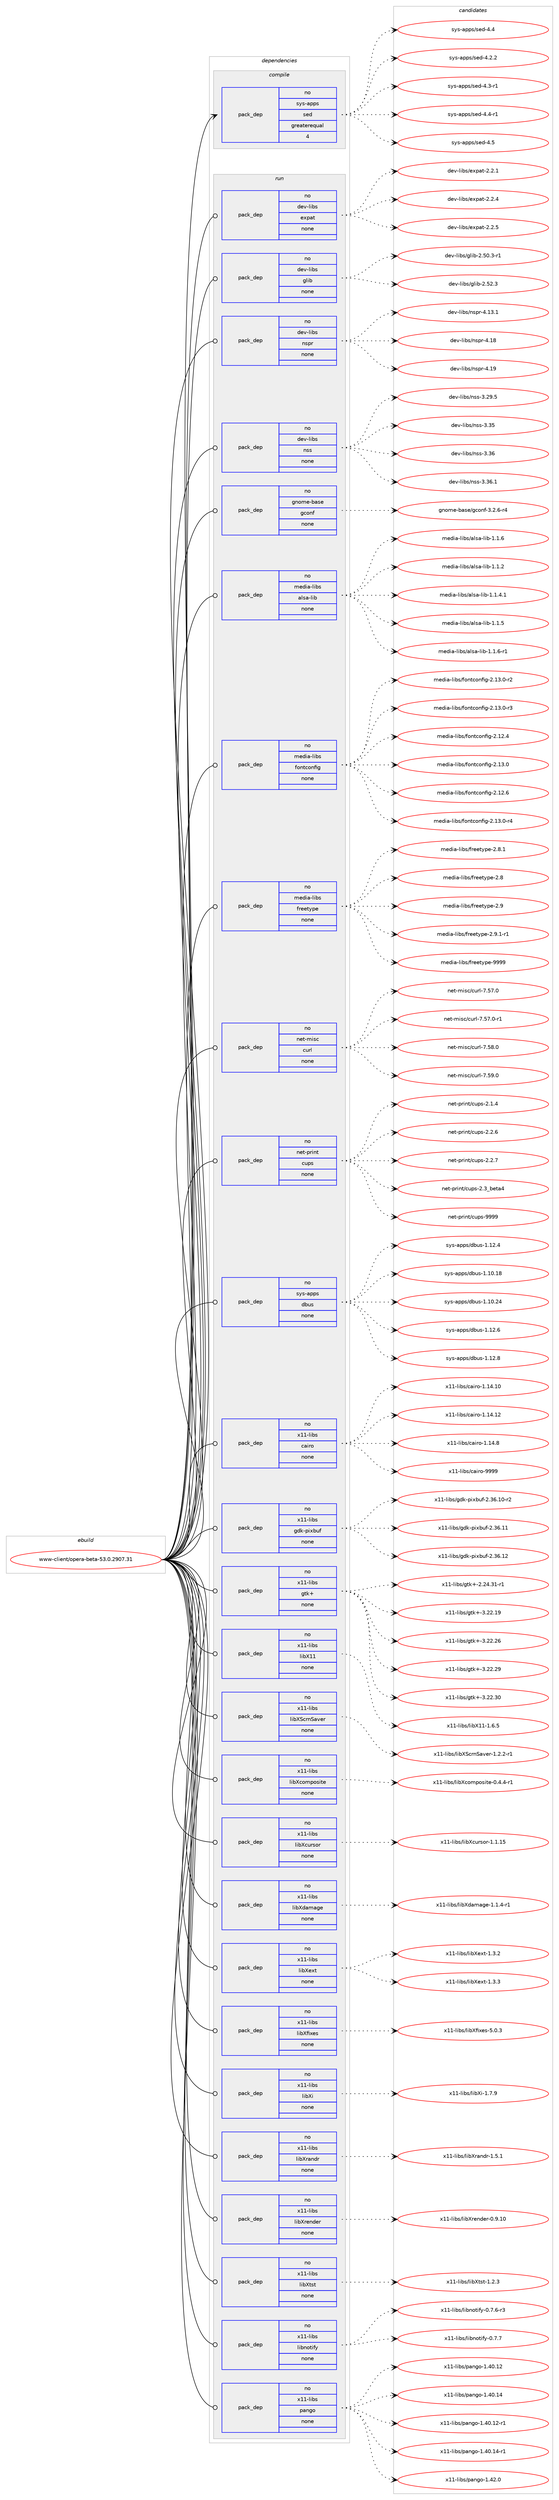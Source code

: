 digraph prolog {

# *************
# Graph options
# *************

newrank=true;
concentrate=true;
compound=true;
graph [rankdir=LR,fontname=Helvetica,fontsize=10,ranksep=1.5];#, ranksep=2.5, nodesep=0.2];
edge  [arrowhead=vee];
node  [fontname=Helvetica,fontsize=10];

# **********
# The ebuild
# **********

subgraph cluster_leftcol {
color=gray;
rank=same;
label=<<i>ebuild</i>>;
id [label="www-client/opera-beta-53.0.2907.31", color=red, width=4, href="../www-client/opera-beta-53.0.2907.31.svg"];
}

# ****************
# The dependencies
# ****************

subgraph cluster_midcol {
color=gray;
label=<<i>dependencies</i>>;
subgraph cluster_compile {
fillcolor="#eeeeee";
style=filled;
label=<<i>compile</i>>;
subgraph pack8618 {
dependency9726 [label=<<TABLE BORDER="0" CELLBORDER="1" CELLSPACING="0" CELLPADDING="4" WIDTH="220"><TR><TD ROWSPAN="6" CELLPADDING="30">pack_dep</TD></TR><TR><TD WIDTH="110">no</TD></TR><TR><TD>sys-apps</TD></TR><TR><TD>sed</TD></TR><TR><TD>greaterequal</TD></TR><TR><TD>4</TD></TR></TABLE>>, shape=none, color=blue];
}
id:e -> dependency9726:w [weight=20,style="solid",arrowhead="vee"];
}
subgraph cluster_compileandrun {
fillcolor="#eeeeee";
style=filled;
label=<<i>compile and run</i>>;
}
subgraph cluster_run {
fillcolor="#eeeeee";
style=filled;
label=<<i>run</i>>;
subgraph pack8619 {
dependency9727 [label=<<TABLE BORDER="0" CELLBORDER="1" CELLSPACING="0" CELLPADDING="4" WIDTH="220"><TR><TD ROWSPAN="6" CELLPADDING="30">pack_dep</TD></TR><TR><TD WIDTH="110">no</TD></TR><TR><TD>dev-libs</TD></TR><TR><TD>expat</TD></TR><TR><TD>none</TD></TR><TR><TD></TD></TR></TABLE>>, shape=none, color=blue];
}
id:e -> dependency9727:w [weight=20,style="solid",arrowhead="odot"];
subgraph pack8620 {
dependency9728 [label=<<TABLE BORDER="0" CELLBORDER="1" CELLSPACING="0" CELLPADDING="4" WIDTH="220"><TR><TD ROWSPAN="6" CELLPADDING="30">pack_dep</TD></TR><TR><TD WIDTH="110">no</TD></TR><TR><TD>dev-libs</TD></TR><TR><TD>glib</TD></TR><TR><TD>none</TD></TR><TR><TD></TD></TR></TABLE>>, shape=none, color=blue];
}
id:e -> dependency9728:w [weight=20,style="solid",arrowhead="odot"];
subgraph pack8621 {
dependency9729 [label=<<TABLE BORDER="0" CELLBORDER="1" CELLSPACING="0" CELLPADDING="4" WIDTH="220"><TR><TD ROWSPAN="6" CELLPADDING="30">pack_dep</TD></TR><TR><TD WIDTH="110">no</TD></TR><TR><TD>dev-libs</TD></TR><TR><TD>nspr</TD></TR><TR><TD>none</TD></TR><TR><TD></TD></TR></TABLE>>, shape=none, color=blue];
}
id:e -> dependency9729:w [weight=20,style="solid",arrowhead="odot"];
subgraph pack8622 {
dependency9730 [label=<<TABLE BORDER="0" CELLBORDER="1" CELLSPACING="0" CELLPADDING="4" WIDTH="220"><TR><TD ROWSPAN="6" CELLPADDING="30">pack_dep</TD></TR><TR><TD WIDTH="110">no</TD></TR><TR><TD>dev-libs</TD></TR><TR><TD>nss</TD></TR><TR><TD>none</TD></TR><TR><TD></TD></TR></TABLE>>, shape=none, color=blue];
}
id:e -> dependency9730:w [weight=20,style="solid",arrowhead="odot"];
subgraph pack8623 {
dependency9731 [label=<<TABLE BORDER="0" CELLBORDER="1" CELLSPACING="0" CELLPADDING="4" WIDTH="220"><TR><TD ROWSPAN="6" CELLPADDING="30">pack_dep</TD></TR><TR><TD WIDTH="110">no</TD></TR><TR><TD>gnome-base</TD></TR><TR><TD>gconf</TD></TR><TR><TD>none</TD></TR><TR><TD></TD></TR></TABLE>>, shape=none, color=blue];
}
id:e -> dependency9731:w [weight=20,style="solid",arrowhead="odot"];
subgraph pack8624 {
dependency9732 [label=<<TABLE BORDER="0" CELLBORDER="1" CELLSPACING="0" CELLPADDING="4" WIDTH="220"><TR><TD ROWSPAN="6" CELLPADDING="30">pack_dep</TD></TR><TR><TD WIDTH="110">no</TD></TR><TR><TD>media-libs</TD></TR><TR><TD>alsa-lib</TD></TR><TR><TD>none</TD></TR><TR><TD></TD></TR></TABLE>>, shape=none, color=blue];
}
id:e -> dependency9732:w [weight=20,style="solid",arrowhead="odot"];
subgraph pack8625 {
dependency9733 [label=<<TABLE BORDER="0" CELLBORDER="1" CELLSPACING="0" CELLPADDING="4" WIDTH="220"><TR><TD ROWSPAN="6" CELLPADDING="30">pack_dep</TD></TR><TR><TD WIDTH="110">no</TD></TR><TR><TD>media-libs</TD></TR><TR><TD>fontconfig</TD></TR><TR><TD>none</TD></TR><TR><TD></TD></TR></TABLE>>, shape=none, color=blue];
}
id:e -> dependency9733:w [weight=20,style="solid",arrowhead="odot"];
subgraph pack8626 {
dependency9734 [label=<<TABLE BORDER="0" CELLBORDER="1" CELLSPACING="0" CELLPADDING="4" WIDTH="220"><TR><TD ROWSPAN="6" CELLPADDING="30">pack_dep</TD></TR><TR><TD WIDTH="110">no</TD></TR><TR><TD>media-libs</TD></TR><TR><TD>freetype</TD></TR><TR><TD>none</TD></TR><TR><TD></TD></TR></TABLE>>, shape=none, color=blue];
}
id:e -> dependency9734:w [weight=20,style="solid",arrowhead="odot"];
subgraph pack8627 {
dependency9735 [label=<<TABLE BORDER="0" CELLBORDER="1" CELLSPACING="0" CELLPADDING="4" WIDTH="220"><TR><TD ROWSPAN="6" CELLPADDING="30">pack_dep</TD></TR><TR><TD WIDTH="110">no</TD></TR><TR><TD>net-misc</TD></TR><TR><TD>curl</TD></TR><TR><TD>none</TD></TR><TR><TD></TD></TR></TABLE>>, shape=none, color=blue];
}
id:e -> dependency9735:w [weight=20,style="solid",arrowhead="odot"];
subgraph pack8628 {
dependency9736 [label=<<TABLE BORDER="0" CELLBORDER="1" CELLSPACING="0" CELLPADDING="4" WIDTH="220"><TR><TD ROWSPAN="6" CELLPADDING="30">pack_dep</TD></TR><TR><TD WIDTH="110">no</TD></TR><TR><TD>net-print</TD></TR><TR><TD>cups</TD></TR><TR><TD>none</TD></TR><TR><TD></TD></TR></TABLE>>, shape=none, color=blue];
}
id:e -> dependency9736:w [weight=20,style="solid",arrowhead="odot"];
subgraph pack8629 {
dependency9737 [label=<<TABLE BORDER="0" CELLBORDER="1" CELLSPACING="0" CELLPADDING="4" WIDTH="220"><TR><TD ROWSPAN="6" CELLPADDING="30">pack_dep</TD></TR><TR><TD WIDTH="110">no</TD></TR><TR><TD>sys-apps</TD></TR><TR><TD>dbus</TD></TR><TR><TD>none</TD></TR><TR><TD></TD></TR></TABLE>>, shape=none, color=blue];
}
id:e -> dependency9737:w [weight=20,style="solid",arrowhead="odot"];
subgraph pack8630 {
dependency9738 [label=<<TABLE BORDER="0" CELLBORDER="1" CELLSPACING="0" CELLPADDING="4" WIDTH="220"><TR><TD ROWSPAN="6" CELLPADDING="30">pack_dep</TD></TR><TR><TD WIDTH="110">no</TD></TR><TR><TD>x11-libs</TD></TR><TR><TD>cairo</TD></TR><TR><TD>none</TD></TR><TR><TD></TD></TR></TABLE>>, shape=none, color=blue];
}
id:e -> dependency9738:w [weight=20,style="solid",arrowhead="odot"];
subgraph pack8631 {
dependency9739 [label=<<TABLE BORDER="0" CELLBORDER="1" CELLSPACING="0" CELLPADDING="4" WIDTH="220"><TR><TD ROWSPAN="6" CELLPADDING="30">pack_dep</TD></TR><TR><TD WIDTH="110">no</TD></TR><TR><TD>x11-libs</TD></TR><TR><TD>gdk-pixbuf</TD></TR><TR><TD>none</TD></TR><TR><TD></TD></TR></TABLE>>, shape=none, color=blue];
}
id:e -> dependency9739:w [weight=20,style="solid",arrowhead="odot"];
subgraph pack8632 {
dependency9740 [label=<<TABLE BORDER="0" CELLBORDER="1" CELLSPACING="0" CELLPADDING="4" WIDTH="220"><TR><TD ROWSPAN="6" CELLPADDING="30">pack_dep</TD></TR><TR><TD WIDTH="110">no</TD></TR><TR><TD>x11-libs</TD></TR><TR><TD>gtk+</TD></TR><TR><TD>none</TD></TR><TR><TD></TD></TR></TABLE>>, shape=none, color=blue];
}
id:e -> dependency9740:w [weight=20,style="solid",arrowhead="odot"];
subgraph pack8633 {
dependency9741 [label=<<TABLE BORDER="0" CELLBORDER="1" CELLSPACING="0" CELLPADDING="4" WIDTH="220"><TR><TD ROWSPAN="6" CELLPADDING="30">pack_dep</TD></TR><TR><TD WIDTH="110">no</TD></TR><TR><TD>x11-libs</TD></TR><TR><TD>libX11</TD></TR><TR><TD>none</TD></TR><TR><TD></TD></TR></TABLE>>, shape=none, color=blue];
}
id:e -> dependency9741:w [weight=20,style="solid",arrowhead="odot"];
subgraph pack8634 {
dependency9742 [label=<<TABLE BORDER="0" CELLBORDER="1" CELLSPACING="0" CELLPADDING="4" WIDTH="220"><TR><TD ROWSPAN="6" CELLPADDING="30">pack_dep</TD></TR><TR><TD WIDTH="110">no</TD></TR><TR><TD>x11-libs</TD></TR><TR><TD>libXScrnSaver</TD></TR><TR><TD>none</TD></TR><TR><TD></TD></TR></TABLE>>, shape=none, color=blue];
}
id:e -> dependency9742:w [weight=20,style="solid",arrowhead="odot"];
subgraph pack8635 {
dependency9743 [label=<<TABLE BORDER="0" CELLBORDER="1" CELLSPACING="0" CELLPADDING="4" WIDTH="220"><TR><TD ROWSPAN="6" CELLPADDING="30">pack_dep</TD></TR><TR><TD WIDTH="110">no</TD></TR><TR><TD>x11-libs</TD></TR><TR><TD>libXcomposite</TD></TR><TR><TD>none</TD></TR><TR><TD></TD></TR></TABLE>>, shape=none, color=blue];
}
id:e -> dependency9743:w [weight=20,style="solid",arrowhead="odot"];
subgraph pack8636 {
dependency9744 [label=<<TABLE BORDER="0" CELLBORDER="1" CELLSPACING="0" CELLPADDING="4" WIDTH="220"><TR><TD ROWSPAN="6" CELLPADDING="30">pack_dep</TD></TR><TR><TD WIDTH="110">no</TD></TR><TR><TD>x11-libs</TD></TR><TR><TD>libXcursor</TD></TR><TR><TD>none</TD></TR><TR><TD></TD></TR></TABLE>>, shape=none, color=blue];
}
id:e -> dependency9744:w [weight=20,style="solid",arrowhead="odot"];
subgraph pack8637 {
dependency9745 [label=<<TABLE BORDER="0" CELLBORDER="1" CELLSPACING="0" CELLPADDING="4" WIDTH="220"><TR><TD ROWSPAN="6" CELLPADDING="30">pack_dep</TD></TR><TR><TD WIDTH="110">no</TD></TR><TR><TD>x11-libs</TD></TR><TR><TD>libXdamage</TD></TR><TR><TD>none</TD></TR><TR><TD></TD></TR></TABLE>>, shape=none, color=blue];
}
id:e -> dependency9745:w [weight=20,style="solid",arrowhead="odot"];
subgraph pack8638 {
dependency9746 [label=<<TABLE BORDER="0" CELLBORDER="1" CELLSPACING="0" CELLPADDING="4" WIDTH="220"><TR><TD ROWSPAN="6" CELLPADDING="30">pack_dep</TD></TR><TR><TD WIDTH="110">no</TD></TR><TR><TD>x11-libs</TD></TR><TR><TD>libXext</TD></TR><TR><TD>none</TD></TR><TR><TD></TD></TR></TABLE>>, shape=none, color=blue];
}
id:e -> dependency9746:w [weight=20,style="solid",arrowhead="odot"];
subgraph pack8639 {
dependency9747 [label=<<TABLE BORDER="0" CELLBORDER="1" CELLSPACING="0" CELLPADDING="4" WIDTH="220"><TR><TD ROWSPAN="6" CELLPADDING="30">pack_dep</TD></TR><TR><TD WIDTH="110">no</TD></TR><TR><TD>x11-libs</TD></TR><TR><TD>libXfixes</TD></TR><TR><TD>none</TD></TR><TR><TD></TD></TR></TABLE>>, shape=none, color=blue];
}
id:e -> dependency9747:w [weight=20,style="solid",arrowhead="odot"];
subgraph pack8640 {
dependency9748 [label=<<TABLE BORDER="0" CELLBORDER="1" CELLSPACING="0" CELLPADDING="4" WIDTH="220"><TR><TD ROWSPAN="6" CELLPADDING="30">pack_dep</TD></TR><TR><TD WIDTH="110">no</TD></TR><TR><TD>x11-libs</TD></TR><TR><TD>libXi</TD></TR><TR><TD>none</TD></TR><TR><TD></TD></TR></TABLE>>, shape=none, color=blue];
}
id:e -> dependency9748:w [weight=20,style="solid",arrowhead="odot"];
subgraph pack8641 {
dependency9749 [label=<<TABLE BORDER="0" CELLBORDER="1" CELLSPACING="0" CELLPADDING="4" WIDTH="220"><TR><TD ROWSPAN="6" CELLPADDING="30">pack_dep</TD></TR><TR><TD WIDTH="110">no</TD></TR><TR><TD>x11-libs</TD></TR><TR><TD>libXrandr</TD></TR><TR><TD>none</TD></TR><TR><TD></TD></TR></TABLE>>, shape=none, color=blue];
}
id:e -> dependency9749:w [weight=20,style="solid",arrowhead="odot"];
subgraph pack8642 {
dependency9750 [label=<<TABLE BORDER="0" CELLBORDER="1" CELLSPACING="0" CELLPADDING="4" WIDTH="220"><TR><TD ROWSPAN="6" CELLPADDING="30">pack_dep</TD></TR><TR><TD WIDTH="110">no</TD></TR><TR><TD>x11-libs</TD></TR><TR><TD>libXrender</TD></TR><TR><TD>none</TD></TR><TR><TD></TD></TR></TABLE>>, shape=none, color=blue];
}
id:e -> dependency9750:w [weight=20,style="solid",arrowhead="odot"];
subgraph pack8643 {
dependency9751 [label=<<TABLE BORDER="0" CELLBORDER="1" CELLSPACING="0" CELLPADDING="4" WIDTH="220"><TR><TD ROWSPAN="6" CELLPADDING="30">pack_dep</TD></TR><TR><TD WIDTH="110">no</TD></TR><TR><TD>x11-libs</TD></TR><TR><TD>libXtst</TD></TR><TR><TD>none</TD></TR><TR><TD></TD></TR></TABLE>>, shape=none, color=blue];
}
id:e -> dependency9751:w [weight=20,style="solid",arrowhead="odot"];
subgraph pack8644 {
dependency9752 [label=<<TABLE BORDER="0" CELLBORDER="1" CELLSPACING="0" CELLPADDING="4" WIDTH="220"><TR><TD ROWSPAN="6" CELLPADDING="30">pack_dep</TD></TR><TR><TD WIDTH="110">no</TD></TR><TR><TD>x11-libs</TD></TR><TR><TD>libnotify</TD></TR><TR><TD>none</TD></TR><TR><TD></TD></TR></TABLE>>, shape=none, color=blue];
}
id:e -> dependency9752:w [weight=20,style="solid",arrowhead="odot"];
subgraph pack8645 {
dependency9753 [label=<<TABLE BORDER="0" CELLBORDER="1" CELLSPACING="0" CELLPADDING="4" WIDTH="220"><TR><TD ROWSPAN="6" CELLPADDING="30">pack_dep</TD></TR><TR><TD WIDTH="110">no</TD></TR><TR><TD>x11-libs</TD></TR><TR><TD>pango</TD></TR><TR><TD>none</TD></TR><TR><TD></TD></TR></TABLE>>, shape=none, color=blue];
}
id:e -> dependency9753:w [weight=20,style="solid",arrowhead="odot"];
}
}

# **************
# The candidates
# **************

subgraph cluster_choices {
rank=same;
color=gray;
label=<<i>candidates</i>>;

subgraph choice8618 {
color=black;
nodesep=1;
choice11512111545971121121154711510110045524652 [label="sys-apps/sed-4.4", color=red, width=4,href="../sys-apps/sed-4.4.svg"];
choice115121115459711211211547115101100455246504650 [label="sys-apps/sed-4.2.2", color=red, width=4,href="../sys-apps/sed-4.2.2.svg"];
choice115121115459711211211547115101100455246514511449 [label="sys-apps/sed-4.3-r1", color=red, width=4,href="../sys-apps/sed-4.3-r1.svg"];
choice115121115459711211211547115101100455246524511449 [label="sys-apps/sed-4.4-r1", color=red, width=4,href="../sys-apps/sed-4.4-r1.svg"];
choice11512111545971121121154711510110045524653 [label="sys-apps/sed-4.5", color=red, width=4,href="../sys-apps/sed-4.5.svg"];
dependency9726:e -> choice11512111545971121121154711510110045524652:w [style=dotted,weight="100"];
dependency9726:e -> choice115121115459711211211547115101100455246504650:w [style=dotted,weight="100"];
dependency9726:e -> choice115121115459711211211547115101100455246514511449:w [style=dotted,weight="100"];
dependency9726:e -> choice115121115459711211211547115101100455246524511449:w [style=dotted,weight="100"];
dependency9726:e -> choice11512111545971121121154711510110045524653:w [style=dotted,weight="100"];
}
subgraph choice8619 {
color=black;
nodesep=1;
choice10010111845108105981154710112011297116455046504649 [label="dev-libs/expat-2.2.1", color=red, width=4,href="../dev-libs/expat-2.2.1.svg"];
choice10010111845108105981154710112011297116455046504652 [label="dev-libs/expat-2.2.4", color=red, width=4,href="../dev-libs/expat-2.2.4.svg"];
choice10010111845108105981154710112011297116455046504653 [label="dev-libs/expat-2.2.5", color=red, width=4,href="../dev-libs/expat-2.2.5.svg"];
dependency9727:e -> choice10010111845108105981154710112011297116455046504649:w [style=dotted,weight="100"];
dependency9727:e -> choice10010111845108105981154710112011297116455046504652:w [style=dotted,weight="100"];
dependency9727:e -> choice10010111845108105981154710112011297116455046504653:w [style=dotted,weight="100"];
}
subgraph choice8620 {
color=black;
nodesep=1;
choice10010111845108105981154710310810598455046534846514511449 [label="dev-libs/glib-2.50.3-r1", color=red, width=4,href="../dev-libs/glib-2.50.3-r1.svg"];
choice1001011184510810598115471031081059845504653504651 [label="dev-libs/glib-2.52.3", color=red, width=4,href="../dev-libs/glib-2.52.3.svg"];
dependency9728:e -> choice10010111845108105981154710310810598455046534846514511449:w [style=dotted,weight="100"];
dependency9728:e -> choice1001011184510810598115471031081059845504653504651:w [style=dotted,weight="100"];
}
subgraph choice8621 {
color=black;
nodesep=1;
choice10010111845108105981154711011511211445524649514649 [label="dev-libs/nspr-4.13.1", color=red, width=4,href="../dev-libs/nspr-4.13.1.svg"];
choice1001011184510810598115471101151121144552464956 [label="dev-libs/nspr-4.18", color=red, width=4,href="../dev-libs/nspr-4.18.svg"];
choice1001011184510810598115471101151121144552464957 [label="dev-libs/nspr-4.19", color=red, width=4,href="../dev-libs/nspr-4.19.svg"];
dependency9729:e -> choice10010111845108105981154711011511211445524649514649:w [style=dotted,weight="100"];
dependency9729:e -> choice1001011184510810598115471101151121144552464956:w [style=dotted,weight="100"];
dependency9729:e -> choice1001011184510810598115471101151121144552464957:w [style=dotted,weight="100"];
}
subgraph choice8622 {
color=black;
nodesep=1;
choice10010111845108105981154711011511545514650574653 [label="dev-libs/nss-3.29.5", color=red, width=4,href="../dev-libs/nss-3.29.5.svg"];
choice1001011184510810598115471101151154551465153 [label="dev-libs/nss-3.35", color=red, width=4,href="../dev-libs/nss-3.35.svg"];
choice1001011184510810598115471101151154551465154 [label="dev-libs/nss-3.36", color=red, width=4,href="../dev-libs/nss-3.36.svg"];
choice10010111845108105981154711011511545514651544649 [label="dev-libs/nss-3.36.1", color=red, width=4,href="../dev-libs/nss-3.36.1.svg"];
dependency9730:e -> choice10010111845108105981154711011511545514650574653:w [style=dotted,weight="100"];
dependency9730:e -> choice1001011184510810598115471101151154551465153:w [style=dotted,weight="100"];
dependency9730:e -> choice1001011184510810598115471101151154551465154:w [style=dotted,weight="100"];
dependency9730:e -> choice10010111845108105981154711011511545514651544649:w [style=dotted,weight="100"];
}
subgraph choice8623 {
color=black;
nodesep=1;
choice10311011110910145989711510147103991111101024551465046544511452 [label="gnome-base/gconf-3.2.6-r4", color=red, width=4,href="../gnome-base/gconf-3.2.6-r4.svg"];
dependency9731:e -> choice10311011110910145989711510147103991111101024551465046544511452:w [style=dotted,weight="100"];
}
subgraph choice8624 {
color=black;
nodesep=1;
choice1091011001059745108105981154797108115974510810598454946494654 [label="media-libs/alsa-lib-1.1.6", color=red, width=4,href="../media-libs/alsa-lib-1.1.6.svg"];
choice1091011001059745108105981154797108115974510810598454946494650 [label="media-libs/alsa-lib-1.1.2", color=red, width=4,href="../media-libs/alsa-lib-1.1.2.svg"];
choice10910110010597451081059811547971081159745108105984549464946524649 [label="media-libs/alsa-lib-1.1.4.1", color=red, width=4,href="../media-libs/alsa-lib-1.1.4.1.svg"];
choice1091011001059745108105981154797108115974510810598454946494653 [label="media-libs/alsa-lib-1.1.5", color=red, width=4,href="../media-libs/alsa-lib-1.1.5.svg"];
choice10910110010597451081059811547971081159745108105984549464946544511449 [label="media-libs/alsa-lib-1.1.6-r1", color=red, width=4,href="../media-libs/alsa-lib-1.1.6-r1.svg"];
dependency9732:e -> choice1091011001059745108105981154797108115974510810598454946494654:w [style=dotted,weight="100"];
dependency9732:e -> choice1091011001059745108105981154797108115974510810598454946494650:w [style=dotted,weight="100"];
dependency9732:e -> choice10910110010597451081059811547971081159745108105984549464946524649:w [style=dotted,weight="100"];
dependency9732:e -> choice1091011001059745108105981154797108115974510810598454946494653:w [style=dotted,weight="100"];
dependency9732:e -> choice10910110010597451081059811547971081159745108105984549464946544511449:w [style=dotted,weight="100"];
}
subgraph choice8625 {
color=black;
nodesep=1;
choice1091011001059745108105981154710211111011699111110102105103455046495146484511450 [label="media-libs/fontconfig-2.13.0-r2", color=red, width=4,href="../media-libs/fontconfig-2.13.0-r2.svg"];
choice1091011001059745108105981154710211111011699111110102105103455046495146484511451 [label="media-libs/fontconfig-2.13.0-r3", color=red, width=4,href="../media-libs/fontconfig-2.13.0-r3.svg"];
choice109101100105974510810598115471021111101169911111010210510345504649504652 [label="media-libs/fontconfig-2.12.4", color=red, width=4,href="../media-libs/fontconfig-2.12.4.svg"];
choice109101100105974510810598115471021111101169911111010210510345504649514648 [label="media-libs/fontconfig-2.13.0", color=red, width=4,href="../media-libs/fontconfig-2.13.0.svg"];
choice109101100105974510810598115471021111101169911111010210510345504649504654 [label="media-libs/fontconfig-2.12.6", color=red, width=4,href="../media-libs/fontconfig-2.12.6.svg"];
choice1091011001059745108105981154710211111011699111110102105103455046495146484511452 [label="media-libs/fontconfig-2.13.0-r4", color=red, width=4,href="../media-libs/fontconfig-2.13.0-r4.svg"];
dependency9733:e -> choice1091011001059745108105981154710211111011699111110102105103455046495146484511450:w [style=dotted,weight="100"];
dependency9733:e -> choice1091011001059745108105981154710211111011699111110102105103455046495146484511451:w [style=dotted,weight="100"];
dependency9733:e -> choice109101100105974510810598115471021111101169911111010210510345504649504652:w [style=dotted,weight="100"];
dependency9733:e -> choice109101100105974510810598115471021111101169911111010210510345504649514648:w [style=dotted,weight="100"];
dependency9733:e -> choice109101100105974510810598115471021111101169911111010210510345504649504654:w [style=dotted,weight="100"];
dependency9733:e -> choice1091011001059745108105981154710211111011699111110102105103455046495146484511452:w [style=dotted,weight="100"];
}
subgraph choice8626 {
color=black;
nodesep=1;
choice10910110010597451081059811547102114101101116121112101455046564649 [label="media-libs/freetype-2.8.1", color=red, width=4,href="../media-libs/freetype-2.8.1.svg"];
choice1091011001059745108105981154710211410110111612111210145504656 [label="media-libs/freetype-2.8", color=red, width=4,href="../media-libs/freetype-2.8.svg"];
choice1091011001059745108105981154710211410110111612111210145504657 [label="media-libs/freetype-2.9", color=red, width=4,href="../media-libs/freetype-2.9.svg"];
choice109101100105974510810598115471021141011011161211121014550465746494511449 [label="media-libs/freetype-2.9.1-r1", color=red, width=4,href="../media-libs/freetype-2.9.1-r1.svg"];
choice109101100105974510810598115471021141011011161211121014557575757 [label="media-libs/freetype-9999", color=red, width=4,href="../media-libs/freetype-9999.svg"];
dependency9734:e -> choice10910110010597451081059811547102114101101116121112101455046564649:w [style=dotted,weight="100"];
dependency9734:e -> choice1091011001059745108105981154710211410110111612111210145504656:w [style=dotted,weight="100"];
dependency9734:e -> choice1091011001059745108105981154710211410110111612111210145504657:w [style=dotted,weight="100"];
dependency9734:e -> choice109101100105974510810598115471021141011011161211121014550465746494511449:w [style=dotted,weight="100"];
dependency9734:e -> choice109101100105974510810598115471021141011011161211121014557575757:w [style=dotted,weight="100"];
}
subgraph choice8627 {
color=black;
nodesep=1;
choice1101011164510910511599479911711410845554653554648 [label="net-misc/curl-7.57.0", color=red, width=4,href="../net-misc/curl-7.57.0.svg"];
choice11010111645109105115994799117114108455546535546484511449 [label="net-misc/curl-7.57.0-r1", color=red, width=4,href="../net-misc/curl-7.57.0-r1.svg"];
choice1101011164510910511599479911711410845554653564648 [label="net-misc/curl-7.58.0", color=red, width=4,href="../net-misc/curl-7.58.0.svg"];
choice1101011164510910511599479911711410845554653574648 [label="net-misc/curl-7.59.0", color=red, width=4,href="../net-misc/curl-7.59.0.svg"];
dependency9735:e -> choice1101011164510910511599479911711410845554653554648:w [style=dotted,weight="100"];
dependency9735:e -> choice11010111645109105115994799117114108455546535546484511449:w [style=dotted,weight="100"];
dependency9735:e -> choice1101011164510910511599479911711410845554653564648:w [style=dotted,weight="100"];
dependency9735:e -> choice1101011164510910511599479911711410845554653574648:w [style=dotted,weight="100"];
}
subgraph choice8628 {
color=black;
nodesep=1;
choice110101116451121141051101164799117112115455046494652 [label="net-print/cups-2.1.4", color=red, width=4,href="../net-print/cups-2.1.4.svg"];
choice110101116451121141051101164799117112115455046504654 [label="net-print/cups-2.2.6", color=red, width=4,href="../net-print/cups-2.2.6.svg"];
choice110101116451121141051101164799117112115455046504655 [label="net-print/cups-2.2.7", color=red, width=4,href="../net-print/cups-2.2.7.svg"];
choice1101011164511211410511011647991171121154550465195981011169752 [label="net-print/cups-2.3_beta4", color=red, width=4,href="../net-print/cups-2.3_beta4.svg"];
choice1101011164511211410511011647991171121154557575757 [label="net-print/cups-9999", color=red, width=4,href="../net-print/cups-9999.svg"];
dependency9736:e -> choice110101116451121141051101164799117112115455046494652:w [style=dotted,weight="100"];
dependency9736:e -> choice110101116451121141051101164799117112115455046504654:w [style=dotted,weight="100"];
dependency9736:e -> choice110101116451121141051101164799117112115455046504655:w [style=dotted,weight="100"];
dependency9736:e -> choice1101011164511211410511011647991171121154550465195981011169752:w [style=dotted,weight="100"];
dependency9736:e -> choice1101011164511211410511011647991171121154557575757:w [style=dotted,weight="100"];
}
subgraph choice8629 {
color=black;
nodesep=1;
choice1151211154597112112115471009811711545494649504652 [label="sys-apps/dbus-1.12.4", color=red, width=4,href="../sys-apps/dbus-1.12.4.svg"];
choice115121115459711211211547100981171154549464948464956 [label="sys-apps/dbus-1.10.18", color=red, width=4,href="../sys-apps/dbus-1.10.18.svg"];
choice115121115459711211211547100981171154549464948465052 [label="sys-apps/dbus-1.10.24", color=red, width=4,href="../sys-apps/dbus-1.10.24.svg"];
choice1151211154597112112115471009811711545494649504654 [label="sys-apps/dbus-1.12.6", color=red, width=4,href="../sys-apps/dbus-1.12.6.svg"];
choice1151211154597112112115471009811711545494649504656 [label="sys-apps/dbus-1.12.8", color=red, width=4,href="../sys-apps/dbus-1.12.8.svg"];
dependency9737:e -> choice1151211154597112112115471009811711545494649504652:w [style=dotted,weight="100"];
dependency9737:e -> choice115121115459711211211547100981171154549464948464956:w [style=dotted,weight="100"];
dependency9737:e -> choice115121115459711211211547100981171154549464948465052:w [style=dotted,weight="100"];
dependency9737:e -> choice1151211154597112112115471009811711545494649504654:w [style=dotted,weight="100"];
dependency9737:e -> choice1151211154597112112115471009811711545494649504656:w [style=dotted,weight="100"];
}
subgraph choice8630 {
color=black;
nodesep=1;
choice120494945108105981154799971051141114549464952464948 [label="x11-libs/cairo-1.14.10", color=red, width=4,href="../x11-libs/cairo-1.14.10.svg"];
choice120494945108105981154799971051141114549464952464950 [label="x11-libs/cairo-1.14.12", color=red, width=4,href="../x11-libs/cairo-1.14.12.svg"];
choice1204949451081059811547999710511411145494649524656 [label="x11-libs/cairo-1.14.8", color=red, width=4,href="../x11-libs/cairo-1.14.8.svg"];
choice120494945108105981154799971051141114557575757 [label="x11-libs/cairo-9999", color=red, width=4,href="../x11-libs/cairo-9999.svg"];
dependency9738:e -> choice120494945108105981154799971051141114549464952464948:w [style=dotted,weight="100"];
dependency9738:e -> choice120494945108105981154799971051141114549464952464950:w [style=dotted,weight="100"];
dependency9738:e -> choice1204949451081059811547999710511411145494649524656:w [style=dotted,weight="100"];
dependency9738:e -> choice120494945108105981154799971051141114557575757:w [style=dotted,weight="100"];
}
subgraph choice8631 {
color=black;
nodesep=1;
choice1204949451081059811547103100107451121051209811710245504651544649484511450 [label="x11-libs/gdk-pixbuf-2.36.10-r2", color=red, width=4,href="../x11-libs/gdk-pixbuf-2.36.10-r2.svg"];
choice120494945108105981154710310010745112105120981171024550465154464949 [label="x11-libs/gdk-pixbuf-2.36.11", color=red, width=4,href="../x11-libs/gdk-pixbuf-2.36.11.svg"];
choice120494945108105981154710310010745112105120981171024550465154464950 [label="x11-libs/gdk-pixbuf-2.36.12", color=red, width=4,href="../x11-libs/gdk-pixbuf-2.36.12.svg"];
dependency9739:e -> choice1204949451081059811547103100107451121051209811710245504651544649484511450:w [style=dotted,weight="100"];
dependency9739:e -> choice120494945108105981154710310010745112105120981171024550465154464949:w [style=dotted,weight="100"];
dependency9739:e -> choice120494945108105981154710310010745112105120981171024550465154464950:w [style=dotted,weight="100"];
}
subgraph choice8632 {
color=black;
nodesep=1;
choice12049494510810598115471031161074345504650524651494511449 [label="x11-libs/gtk+-2.24.31-r1", color=red, width=4,href="../x11-libs/gtk+-2.24.31-r1.svg"];
choice1204949451081059811547103116107434551465050464957 [label="x11-libs/gtk+-3.22.19", color=red, width=4,href="../x11-libs/gtk+-3.22.19.svg"];
choice1204949451081059811547103116107434551465050465054 [label="x11-libs/gtk+-3.22.26", color=red, width=4,href="../x11-libs/gtk+-3.22.26.svg"];
choice1204949451081059811547103116107434551465050465057 [label="x11-libs/gtk+-3.22.29", color=red, width=4,href="../x11-libs/gtk+-3.22.29.svg"];
choice1204949451081059811547103116107434551465050465148 [label="x11-libs/gtk+-3.22.30", color=red, width=4,href="../x11-libs/gtk+-3.22.30.svg"];
dependency9740:e -> choice12049494510810598115471031161074345504650524651494511449:w [style=dotted,weight="100"];
dependency9740:e -> choice1204949451081059811547103116107434551465050464957:w [style=dotted,weight="100"];
dependency9740:e -> choice1204949451081059811547103116107434551465050465054:w [style=dotted,weight="100"];
dependency9740:e -> choice1204949451081059811547103116107434551465050465057:w [style=dotted,weight="100"];
dependency9740:e -> choice1204949451081059811547103116107434551465050465148:w [style=dotted,weight="100"];
}
subgraph choice8633 {
color=black;
nodesep=1;
choice120494945108105981154710810598884949454946544653 [label="x11-libs/libX11-1.6.5", color=red, width=4,href="../x11-libs/libX11-1.6.5.svg"];
dependency9741:e -> choice120494945108105981154710810598884949454946544653:w [style=dotted,weight="100"];
}
subgraph choice8634 {
color=black;
nodesep=1;
choice12049494510810598115471081059888839911411083971181011144549465046504511449 [label="x11-libs/libXScrnSaver-1.2.2-r1", color=red, width=4,href="../x11-libs/libXScrnSaver-1.2.2-r1.svg"];
dependency9742:e -> choice12049494510810598115471081059888839911411083971181011144549465046504511449:w [style=dotted,weight="100"];
}
subgraph choice8635 {
color=black;
nodesep=1;
choice12049494510810598115471081059888991111091121111151051161014548465246524511449 [label="x11-libs/libXcomposite-0.4.4-r1", color=red, width=4,href="../x11-libs/libXcomposite-0.4.4-r1.svg"];
dependency9743:e -> choice12049494510810598115471081059888991111091121111151051161014548465246524511449:w [style=dotted,weight="100"];
}
subgraph choice8636 {
color=black;
nodesep=1;
choice120494945108105981154710810598889911711411511111445494649464953 [label="x11-libs/libXcursor-1.1.15", color=red, width=4,href="../x11-libs/libXcursor-1.1.15.svg"];
dependency9744:e -> choice120494945108105981154710810598889911711411511111445494649464953:w [style=dotted,weight="100"];
}
subgraph choice8637 {
color=black;
nodesep=1;
choice1204949451081059811547108105988810097109971031014549464946524511449 [label="x11-libs/libXdamage-1.1.4-r1", color=red, width=4,href="../x11-libs/libXdamage-1.1.4-r1.svg"];
dependency9745:e -> choice1204949451081059811547108105988810097109971031014549464946524511449:w [style=dotted,weight="100"];
}
subgraph choice8638 {
color=black;
nodesep=1;
choice12049494510810598115471081059888101120116454946514650 [label="x11-libs/libXext-1.3.2", color=red, width=4,href="../x11-libs/libXext-1.3.2.svg"];
choice12049494510810598115471081059888101120116454946514651 [label="x11-libs/libXext-1.3.3", color=red, width=4,href="../x11-libs/libXext-1.3.3.svg"];
dependency9746:e -> choice12049494510810598115471081059888101120116454946514650:w [style=dotted,weight="100"];
dependency9746:e -> choice12049494510810598115471081059888101120116454946514651:w [style=dotted,weight="100"];
}
subgraph choice8639 {
color=black;
nodesep=1;
choice12049494510810598115471081059888102105120101115455346484651 [label="x11-libs/libXfixes-5.0.3", color=red, width=4,href="../x11-libs/libXfixes-5.0.3.svg"];
dependency9747:e -> choice12049494510810598115471081059888102105120101115455346484651:w [style=dotted,weight="100"];
}
subgraph choice8640 {
color=black;
nodesep=1;
choice12049494510810598115471081059888105454946554657 [label="x11-libs/libXi-1.7.9", color=red, width=4,href="../x11-libs/libXi-1.7.9.svg"];
dependency9748:e -> choice12049494510810598115471081059888105454946554657:w [style=dotted,weight="100"];
}
subgraph choice8641 {
color=black;
nodesep=1;
choice1204949451081059811547108105988811497110100114454946534649 [label="x11-libs/libXrandr-1.5.1", color=red, width=4,href="../x11-libs/libXrandr-1.5.1.svg"];
dependency9749:e -> choice1204949451081059811547108105988811497110100114454946534649:w [style=dotted,weight="100"];
}
subgraph choice8642 {
color=black;
nodesep=1;
choice1204949451081059811547108105988811410111010010111445484657464948 [label="x11-libs/libXrender-0.9.10", color=red, width=4,href="../x11-libs/libXrender-0.9.10.svg"];
dependency9750:e -> choice1204949451081059811547108105988811410111010010111445484657464948:w [style=dotted,weight="100"];
}
subgraph choice8643 {
color=black;
nodesep=1;
choice12049494510810598115471081059888116115116454946504651 [label="x11-libs/libXtst-1.2.3", color=red, width=4,href="../x11-libs/libXtst-1.2.3.svg"];
dependency9751:e -> choice12049494510810598115471081059888116115116454946504651:w [style=dotted,weight="100"];
}
subgraph choice8644 {
color=black;
nodesep=1;
choice1204949451081059811547108105981101111161051021214548465546544511451 [label="x11-libs/libnotify-0.7.6-r3", color=red, width=4,href="../x11-libs/libnotify-0.7.6-r3.svg"];
choice120494945108105981154710810598110111116105102121454846554655 [label="x11-libs/libnotify-0.7.7", color=red, width=4,href="../x11-libs/libnotify-0.7.7.svg"];
dependency9752:e -> choice1204949451081059811547108105981101111161051021214548465546544511451:w [style=dotted,weight="100"];
dependency9752:e -> choice120494945108105981154710810598110111116105102121454846554655:w [style=dotted,weight="100"];
}
subgraph choice8645 {
color=black;
nodesep=1;
choice1204949451081059811547112971101031114549465248464950 [label="x11-libs/pango-1.40.12", color=red, width=4,href="../x11-libs/pango-1.40.12.svg"];
choice1204949451081059811547112971101031114549465248464952 [label="x11-libs/pango-1.40.14", color=red, width=4,href="../x11-libs/pango-1.40.14.svg"];
choice12049494510810598115471129711010311145494652484649504511449 [label="x11-libs/pango-1.40.12-r1", color=red, width=4,href="../x11-libs/pango-1.40.12-r1.svg"];
choice12049494510810598115471129711010311145494652484649524511449 [label="x11-libs/pango-1.40.14-r1", color=red, width=4,href="../x11-libs/pango-1.40.14-r1.svg"];
choice12049494510810598115471129711010311145494652504648 [label="x11-libs/pango-1.42.0", color=red, width=4,href="../x11-libs/pango-1.42.0.svg"];
dependency9753:e -> choice1204949451081059811547112971101031114549465248464950:w [style=dotted,weight="100"];
dependency9753:e -> choice1204949451081059811547112971101031114549465248464952:w [style=dotted,weight="100"];
dependency9753:e -> choice12049494510810598115471129711010311145494652484649504511449:w [style=dotted,weight="100"];
dependency9753:e -> choice12049494510810598115471129711010311145494652484649524511449:w [style=dotted,weight="100"];
dependency9753:e -> choice12049494510810598115471129711010311145494652504648:w [style=dotted,weight="100"];
}
}

}

